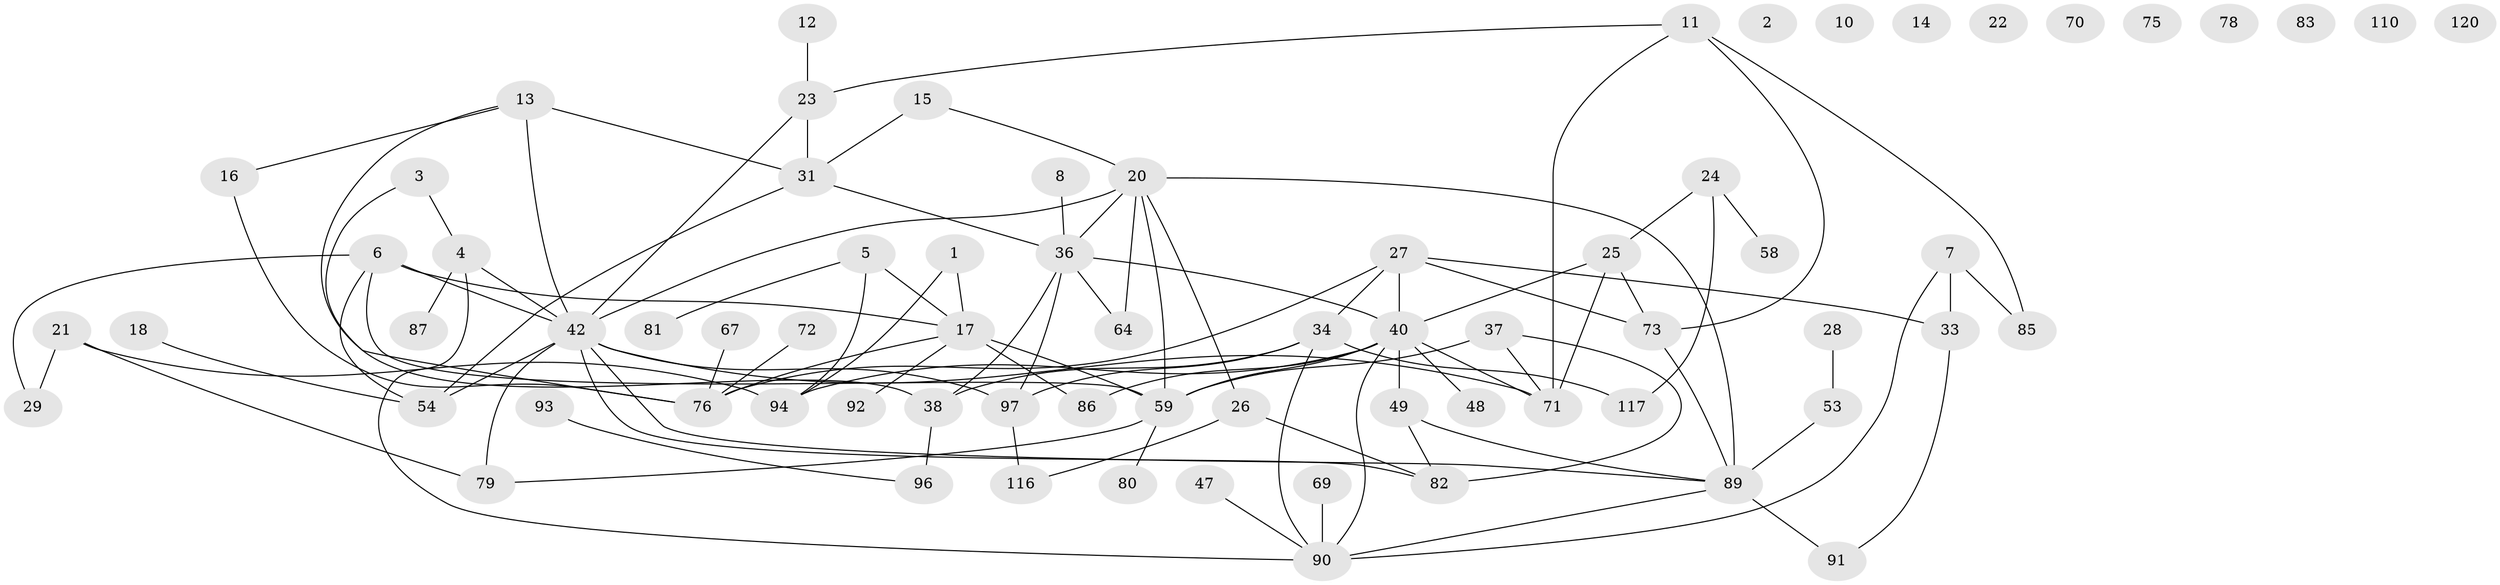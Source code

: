 // original degree distribution, {2: 0.23333333333333334, 0: 0.08333333333333333, 4: 0.18333333333333332, 3: 0.18333333333333332, 1: 0.20833333333333334, 5: 0.058333333333333334, 6: 0.03333333333333333, 7: 0.016666666666666666}
// Generated by graph-tools (version 1.1) at 2025/16/03/04/25 18:16:47]
// undirected, 72 vertices, 103 edges
graph export_dot {
graph [start="1"]
  node [color=gray90,style=filled];
  1;
  2;
  3 [super="+66"];
  4;
  5;
  6 [super="+30+43"];
  7 [super="+9"];
  8;
  10;
  11 [super="+56+32"];
  12;
  13 [super="+19"];
  14;
  15;
  16;
  17 [super="+74+88"];
  18;
  20 [super="+51"];
  21 [super="+41"];
  22;
  23 [super="+35+109"];
  24 [super="+106"];
  25 [super="+63+45"];
  26 [super="+61"];
  27 [super="+101"];
  28;
  29;
  31 [super="+95+39"];
  33 [super="+57"];
  34 [super="+102"];
  36 [super="+77"];
  37 [super="+84"];
  38 [super="+68+44"];
  40 [super="+50+99"];
  42 [super="+46+52+112+100"];
  47;
  48;
  49;
  53;
  54 [super="+115"];
  58;
  59 [super="+60+62+111"];
  64;
  67;
  69;
  70;
  71 [super="+98+114"];
  72;
  73;
  75;
  76;
  78;
  79;
  80;
  81;
  82;
  83;
  85;
  86 [super="+107"];
  87 [super="+105"];
  89 [super="+103"];
  90;
  91;
  92;
  93;
  94;
  96;
  97;
  110;
  116;
  117 [super="+118"];
  120;
  1 -- 94;
  1 -- 17;
  3 -- 76;
  3 -- 4;
  4 -- 90;
  4 -- 42;
  4 -- 87;
  5 -- 81;
  5 -- 94;
  5 -- 17;
  6 -- 42;
  6 -- 17;
  6 -- 54;
  6 -- 59;
  6 -- 29;
  7 -- 33;
  7 -- 90;
  7 -- 85;
  8 -- 36;
  11 -- 85;
  11 -- 23;
  11 -- 73;
  11 -- 71;
  12 -- 23;
  13 -- 16;
  13 -- 38;
  13 -- 31;
  13 -- 42 [weight=2];
  15 -- 31;
  15 -- 20;
  16 -- 76;
  17 -- 76;
  17 -- 92;
  17 -- 59;
  17 -- 86;
  18 -- 54;
  20 -- 42;
  20 -- 64;
  20 -- 36;
  20 -- 89;
  20 -- 59;
  20 -- 26;
  21 -- 29;
  21 -- 94;
  21 -- 79;
  23 -- 31;
  23 -- 42;
  24 -- 117;
  24 -- 25;
  24 -- 58;
  25 -- 71 [weight=2];
  25 -- 73;
  25 -- 40;
  26 -- 82;
  26 -- 116;
  27 -- 34;
  27 -- 33;
  27 -- 40;
  27 -- 73;
  27 -- 76;
  28 -- 53;
  31 -- 36;
  31 -- 54;
  33 -- 91;
  34 -- 97;
  34 -- 117;
  34 -- 90;
  34 -- 38;
  36 -- 38;
  36 -- 64;
  36 -- 97;
  36 -- 40;
  37 -- 82;
  37 -- 59;
  37 -- 71;
  38 -- 96;
  40 -- 94;
  40 -- 59;
  40 -- 49;
  40 -- 86;
  40 -- 71;
  40 -- 48;
  40 -- 90;
  42 -- 54;
  42 -- 79;
  42 -- 71 [weight=2];
  42 -- 89;
  42 -- 97;
  42 -- 82;
  47 -- 90;
  49 -- 82;
  49 -- 89;
  53 -- 89;
  59 -- 80;
  59 -- 79;
  67 -- 76;
  69 -- 90;
  72 -- 76;
  73 -- 89;
  89 -- 90;
  89 -- 91;
  93 -- 96;
  97 -- 116;
}
